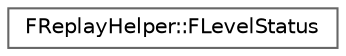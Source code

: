 digraph "Graphical Class Hierarchy"
{
 // INTERACTIVE_SVG=YES
 // LATEX_PDF_SIZE
  bgcolor="transparent";
  edge [fontname=Helvetica,fontsize=10,labelfontname=Helvetica,labelfontsize=10];
  node [fontname=Helvetica,fontsize=10,shape=box,height=0.2,width=0.4];
  rankdir="LR";
  Node0 [id="Node000000",label="FReplayHelper::FLevelStatus",height=0.2,width=0.4,color="grey40", fillcolor="white", style="filled",URL="$d9/dce/structFReplayHelper_1_1FLevelStatus.html",tooltip="Helps keeps tabs on what levels are Ready, Have Seen data, Level Name, and Index into the main status..."];
}
